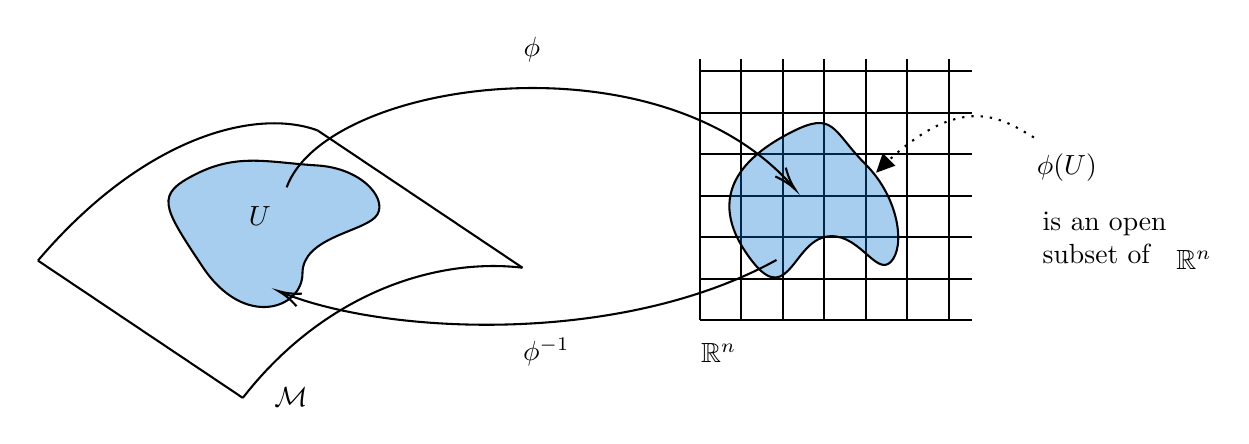 

\tikzset{every picture/.style={line width=0.75pt}} %set default line width to 0.75pt        

\begin{tikzpicture}[x=0.75pt,y=0.75pt,yscale=-1,xscale=1]
%uncomment if require: \path (0,300); %set diagram left start at 0, and has height of 300

%Curve Lines [id:da6045031736518898] 
\draw    (3.05,141.85) .. controls (54.14,81.78) and (108.24,68.22) .. (137.79,79.13) ;
%Straight Lines [id:da6673159815260592] 
\draw    (137.79,79.13) -- (236.5,145.28) ;
%Curve Lines [id:da7593498166846173] 
\draw    (101.76,208) .. controls (140.89,157.71) and (194.53,140.29) .. (236.5,145.28) ;
%Straight Lines [id:da5737020943480511] 
\draw    (3.05,141.85) -- (101.76,208) ;
%Shape: Polygon Curved [id:ds5933054421773951] 
\draw  [fill={rgb, 255:red, 2; green, 111; blue, 208 }  ,fill opacity=0.35 ] (79.5,100) .. controls (99.5,90) and (114.49,94.6) .. (137.5,96) .. controls (160.51,97.4) and (172.75,113.75) .. (165.5,121) .. controls (158.25,128.25) and (130.5,131) .. (130.5,148) .. controls (130.5,165) and (102.5,175) .. (82.5,145) .. controls (62.5,115) and (59.5,110) .. (79.5,100) -- cycle ;
%Shape: Grid [id:dp3824681513170989] 
\draw  [draw opacity=0] (321.88,170.55) -- (453,170.55) -- (453,44.55) -- (321.88,44.55) -- cycle ; \draw   (321.88,170.55) -- (321.88,44.55)(341.88,170.55) -- (341.88,44.55)(361.88,170.55) -- (361.88,44.55)(381.88,170.55) -- (381.88,44.55)(401.88,170.55) -- (401.88,44.55)(421.88,170.55) -- (421.88,44.55)(441.88,170.55) -- (441.88,44.55) ; \draw   (321.88,170.55) -- (453,170.55)(321.88,150.55) -- (453,150.55)(321.88,130.55) -- (453,130.55)(321.88,110.55) -- (453,110.55)(321.88,90.55) -- (453,90.55)(321.88,70.55) -- (453,70.55)(321.88,50.55) -- (453,50.55) ; \draw    ;
%Shape: Polygon Curved [id:ds5662007811356529] 
\draw  [fill={rgb, 255:red, 2; green, 111; blue, 208 }  ,fill opacity=0.35 ] (366.88,79.55) .. controls (386.15,69.92) and (385.93,78.85) .. (400.2,93.82) .. controls (400.74,94.39) and (401.3,94.97) .. (401.88,95.55) .. controls (417.88,111.55) and (421.13,135.31) .. (413.88,142.55) .. controls (406.63,149.8) and (397.88,126.55) .. (381.88,130.55) .. controls (365.88,134.55) and (363.88,167.55) .. (343.88,137.55) .. controls (323.88,107.55) and (346.88,89.55) .. (366.88,79.55) -- cycle ;
%Curve Lines [id:da8193544302387814] 
\draw    (122.88,106.55) .. controls (141.79,54.81) and (302.27,31.78) .. (366.92,106.42) ;
\draw [shift={(367.88,107.55)}, rotate = 229.9] [color={rgb, 255:red, 0; green, 0; blue, 0 }  ][line width=0.75]    (10.93,-3.29) .. controls (6.95,-1.4) and (3.31,-0.3) .. (0,0) .. controls (3.31,0.3) and (6.95,1.4) .. (10.93,3.29)   ;
%Curve Lines [id:da8020119262418375] 
\draw  [dash pattern={on 0.84pt off 2.51pt}]  (482.88,82.51) .. controls (469.09,74.63) and (448.51,58.02) .. (408.72,97.66) ;
\draw [shift={(406.88,99.51)}, rotate = 314.31] [fill={rgb, 255:red, 0; green, 0; blue, 0 }  ][line width=0.08]  [draw opacity=0] (8.93,-4.29) -- (0,0) -- (8.93,4.29) -- cycle    ;
%Curve Lines [id:da08576289583921382] 
\draw    (121.13,157.44) .. controls (171.32,177.68) and (284.02,182.88) .. (358.88,141.55) ;
\draw [shift={(118.88,156.51)}, rotate = 23.2] [color={rgb, 255:red, 0; green, 0; blue, 0 }  ][line width=0.75]    (10.93,-3.29) .. controls (6.95,-1.4) and (3.31,-0.3) .. (0,0) .. controls (3.31,0.3) and (6.95,1.4) .. (10.93,3.29)   ;

% Text Node
\draw (110,120.55) node    {$U$};
% Text Node
\draw (125,207.55) node    {$\mathcal{M}$};
% Text Node
\draw (331,186.55) node    {$\mathbb{R}^{n}$};
% Text Node
\draw (241,40) node    {$\phi $};
% Text Node
\draw (501,97) node    {$\phi ( U) \ $};
% Text Node
\draw (517,131) node   [align=left] {is an open\\subset of};
% Text Node
\draw (560,141.55) node    {$\mathbb{R}^{n}$};
% Text Node
\draw (248,186) node    {$\phi ^{-1}$};


\end{tikzpicture}
